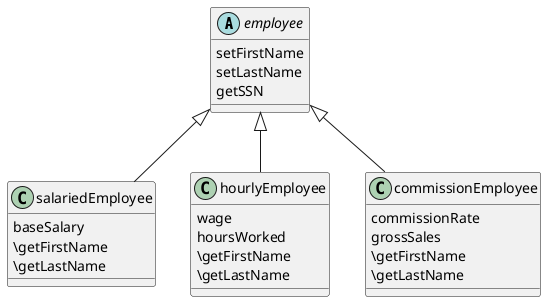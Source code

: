 @startuml
abstract employee{
    setFirstName
    setLastName
    getSSN
}
class salariedEmployee{
    baseSalary
    \getFirstName
    \getLastName
}
class hourlyEmployee{
    wage
    hoursWorked
    \getFirstName
    \getLastName
}
class commissionEmployee{
    commissionRate
    grossSales
    \getFirstName
    \getLastName
}

employee <|-- salariedEmployee
employee <|-- hourlyEmployee
employee <|-- commissionEmployee
@enduml

@startuml
abstract ship{
    setShipName
    getYearBuild
}
class cargoShip{
    cargoCapacity
    \getShipName
}
class cruiseShip{
    maxPassengers
    \getShipName
}

ship <|-- cargoShip
ship <|-- cruiseShip

@enduml

@startuml
class  course{
    getInstructor
    getTextbook
}
class  instructor{
    getFirstName
    getLastName
    getOfficeNumber
}
class  textbook{
    getTitle
    getAuthor
    getPublisher
}

course o-- instructor
course o-- textbook

@enduml

@startuml
object folder{
    getArraySubFolders
    getArrayFiles
}
object file{
    getName
    getFile
}

folder *-- file

@enduml